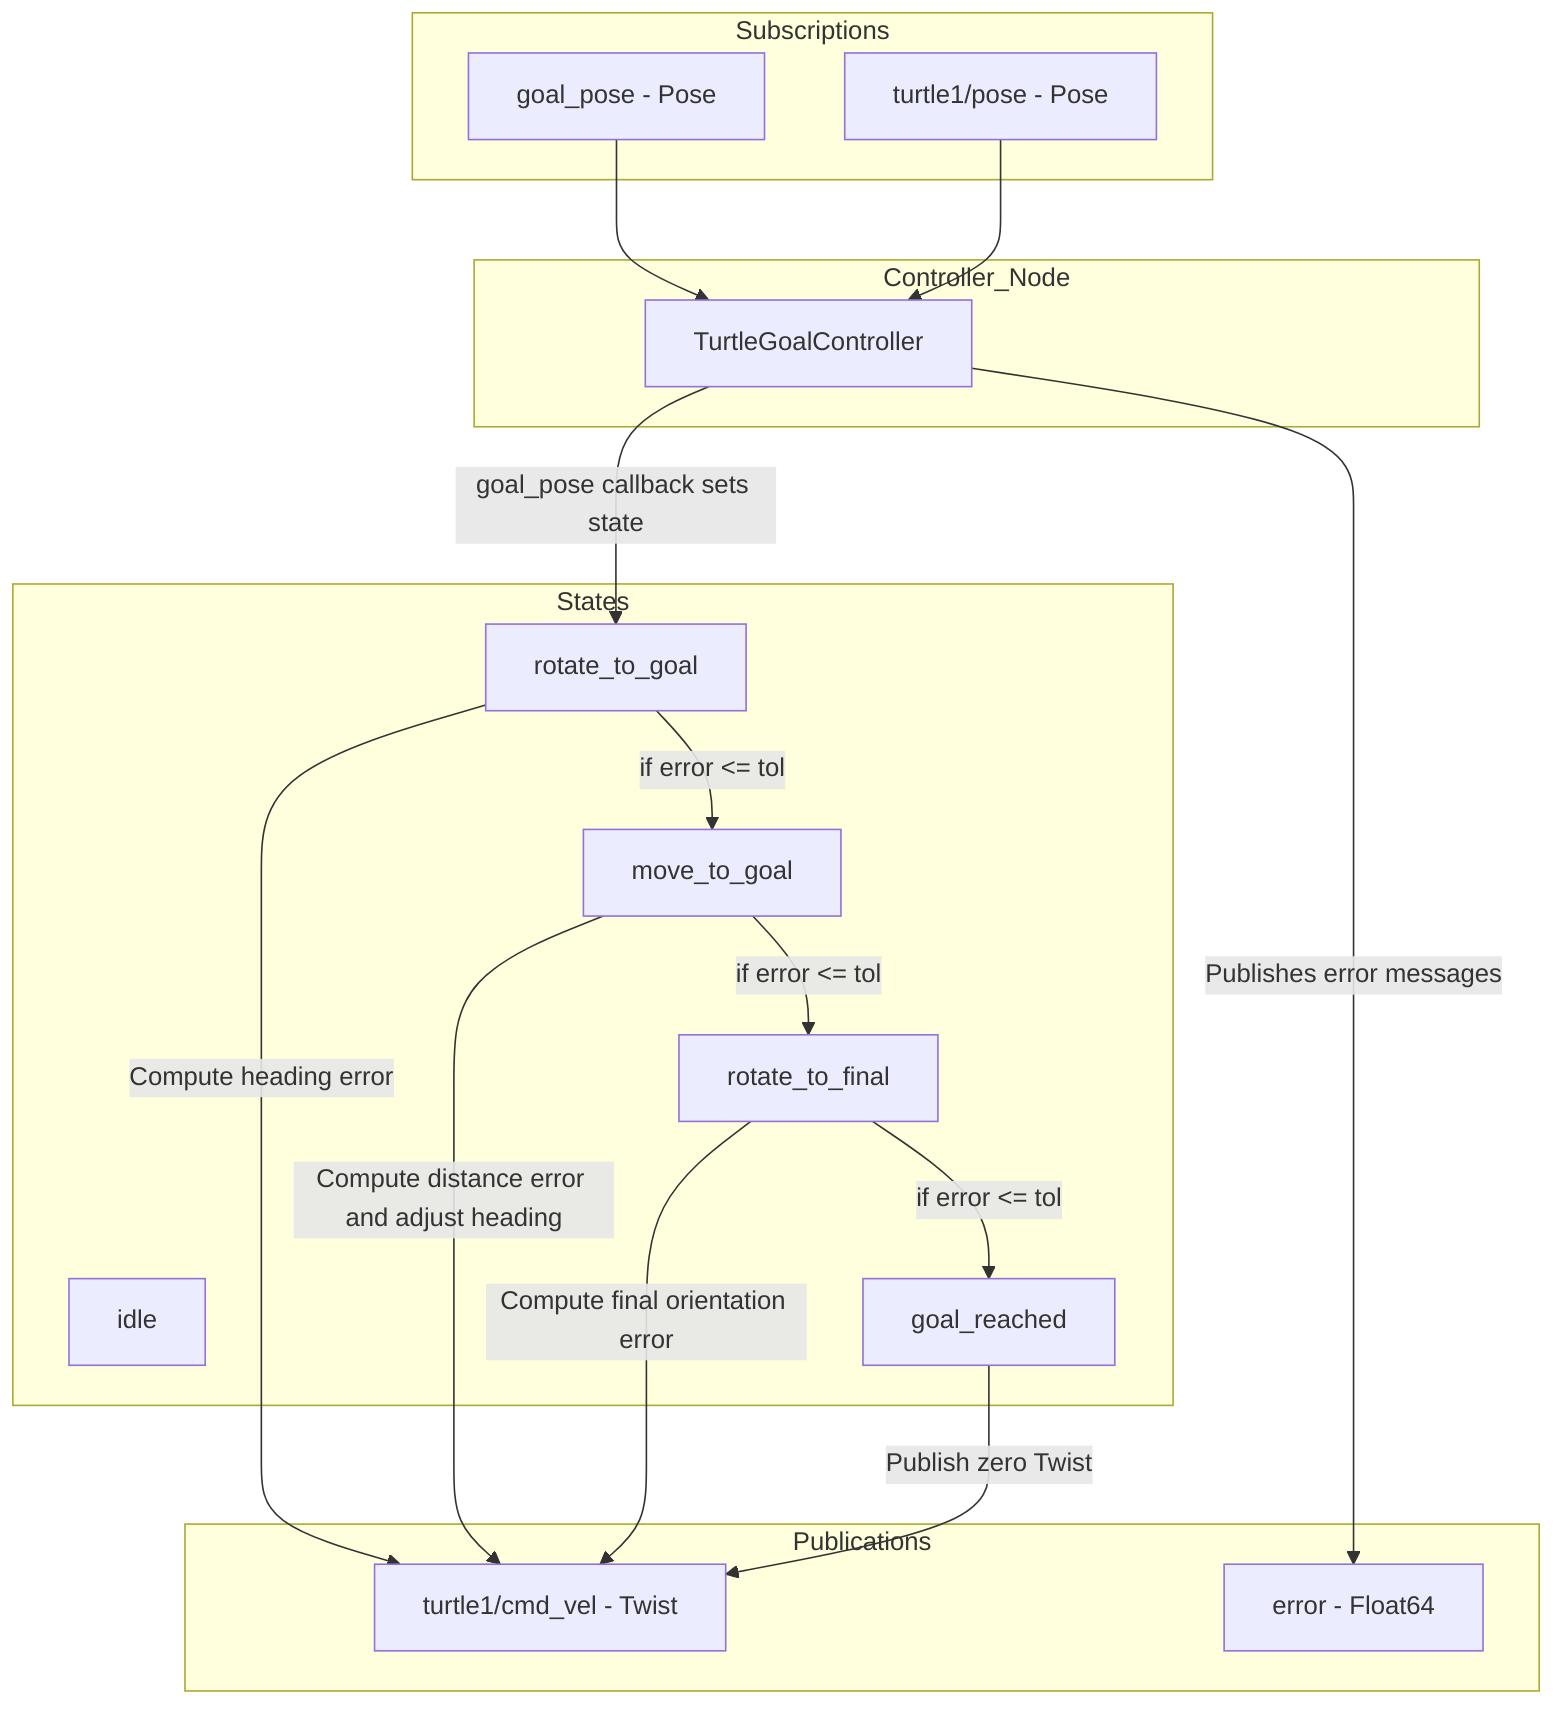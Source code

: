 flowchart TD
  %% 구독하는 토픽들 (Subscriptions)
  subgraph Subscriptions
    A[goal_pose - Pose]
    B[turtle1/pose - Pose]
  end

  %% 컨트롤러 노드 (Controller Node)
  subgraph Controller_Node
    C[TurtleGoalController]
  end

  %% 상태 (States)
  subgraph States
    D[idle]
    E[rotate_to_goal]
    F[move_to_goal]
    G[rotate_to_final]
    H[goal_reached]
  end

  %% 발행하는 토픽들 (Publications)
  subgraph Publications
    I[turtle1/cmd_vel - Twist]
    J[error - Float64]
  end

  %% 데이터 흐름 (Data Flow)
  A --> C
  B --> C
  
  C -->|goal_pose callback sets state| E
  
  E -->|Compute heading error| I
  E --if error <= tol--> F
  
  F -->|Compute distance error and adjust heading| I
  F --if error <= tol--> G
  
  G -->|Compute final orientation error| I
  G --if error <= tol--> H
  
  H -->|Publish zero Twist| I
  
  C -->|Publishes error messages| J
